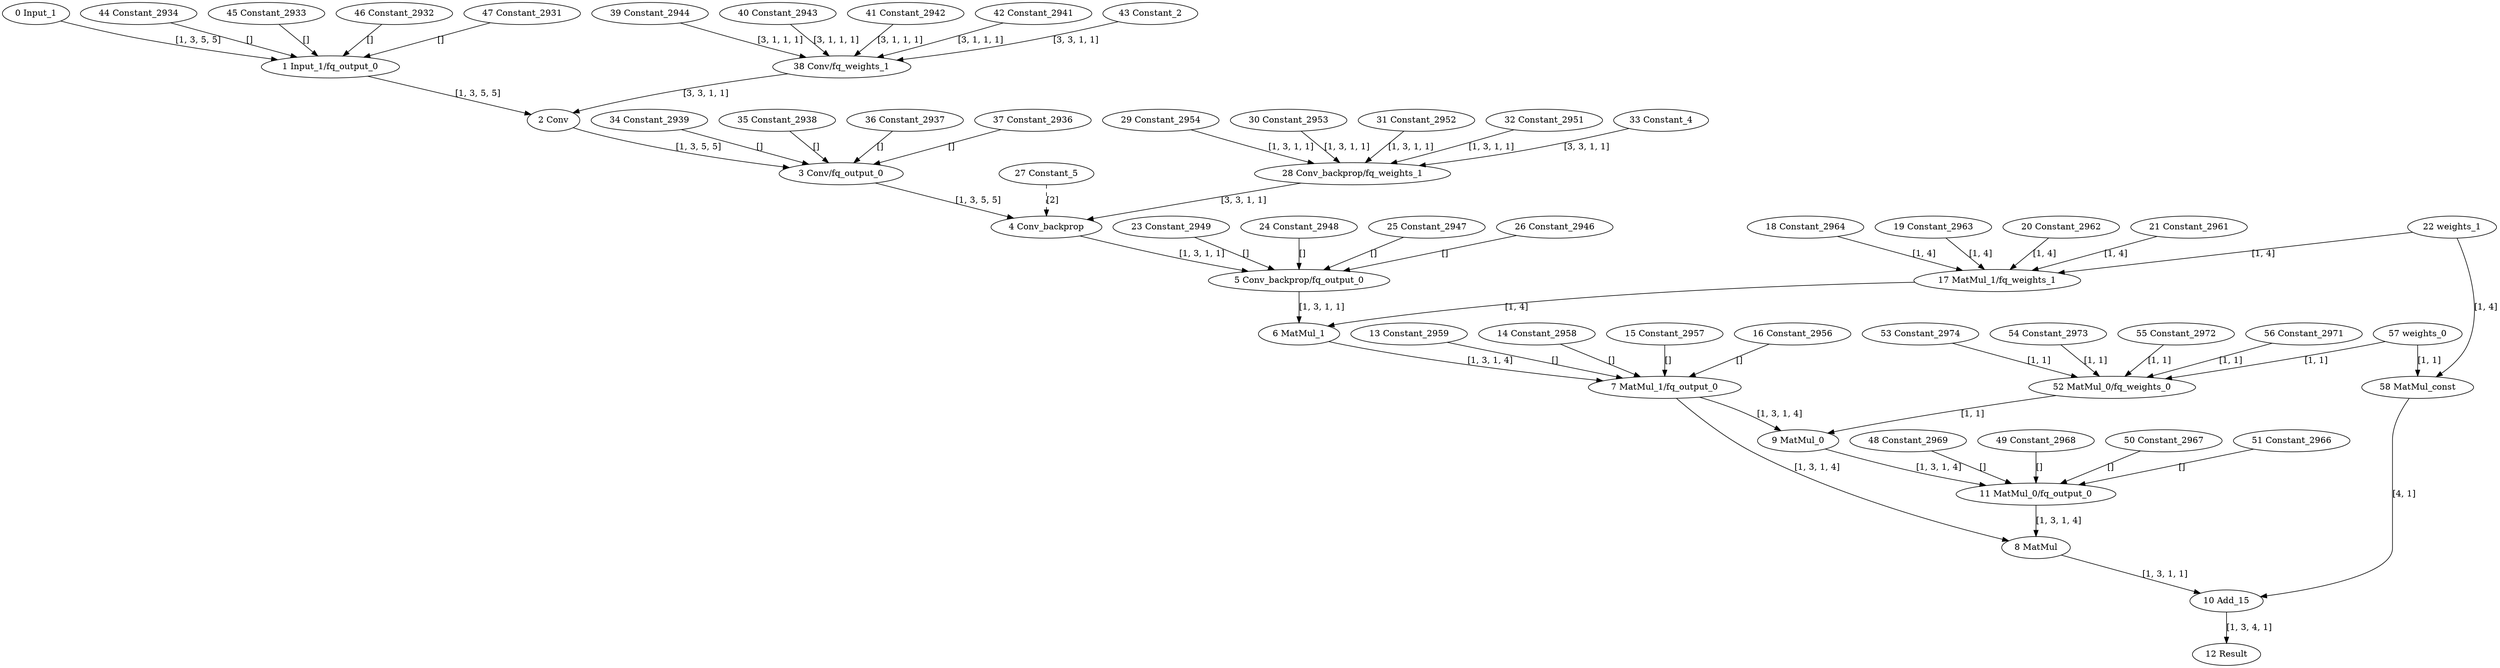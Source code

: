 strict digraph  {
"0 Input_1" [id=0, type=Parameter];
"1 Input_1/fq_output_0" [id=1, type=FakeQuantize];
"2 Conv" [id=2, type=Convolution];
"3 Conv/fq_output_0" [id=3, type=FakeQuantize];
"4 Conv_backprop" [id=4, type=ConvolutionBackpropData];
"5 Conv_backprop/fq_output_0" [id=5, type=FakeQuantize];
"6 MatMul_1" [id=6, type=MatMul];
"7 MatMul_1/fq_output_0" [id=7, type=FakeQuantize];
"8 MatMul" [id=8, type=MatMul];
"9 MatMul_0" [id=9, type=MatMul];
"10 Add_15" [id=10, type=Add];
"11 MatMul_0/fq_output_0" [id=11, type=FakeQuantize];
"12 Result" [id=12, type=Result];
"13 Constant_2959" [id=13, type=Constant];
"14 Constant_2958" [id=14, type=Constant];
"15 Constant_2957" [id=15, type=Constant];
"16 Constant_2956" [id=16, type=Constant];
"17 MatMul_1/fq_weights_1" [id=17, type=FakeQuantize];
"18 Constant_2964" [id=18, type=Constant];
"19 Constant_2963" [id=19, type=Constant];
"20 Constant_2962" [id=20, type=Constant];
"21 Constant_2961" [id=21, type=Constant];
"22 weights_1" [id=22, type=Constant];
"23 Constant_2949" [id=23, type=Constant];
"24 Constant_2948" [id=24, type=Constant];
"25 Constant_2947" [id=25, type=Constant];
"26 Constant_2946" [id=26, type=Constant];
"27 Constant_5" [id=27, type=Constant];
"28 Conv_backprop/fq_weights_1" [id=28, type=FakeQuantize];
"29 Constant_2954" [id=29, type=Constant];
"30 Constant_2953" [id=30, type=Constant];
"31 Constant_2952" [id=31, type=Constant];
"32 Constant_2951" [id=32, type=Constant];
"33 Constant_4" [id=33, type=Constant];
"34 Constant_2939" [id=34, type=Constant];
"35 Constant_2938" [id=35, type=Constant];
"36 Constant_2937" [id=36, type=Constant];
"37 Constant_2936" [id=37, type=Constant];
"38 Conv/fq_weights_1" [id=38, type=FakeQuantize];
"39 Constant_2944" [id=39, type=Constant];
"40 Constant_2943" [id=40, type=Constant];
"41 Constant_2942" [id=41, type=Constant];
"42 Constant_2941" [id=42, type=Constant];
"43 Constant_2" [id=43, type=Constant];
"44 Constant_2934" [id=44, type=Constant];
"45 Constant_2933" [id=45, type=Constant];
"46 Constant_2932" [id=46, type=Constant];
"47 Constant_2931" [id=47, type=Constant];
"48 Constant_2969" [id=48, type=Constant];
"49 Constant_2968" [id=49, type=Constant];
"50 Constant_2967" [id=50, type=Constant];
"51 Constant_2966" [id=51, type=Constant];
"52 MatMul_0/fq_weights_0" [id=52, type=FakeQuantize];
"53 Constant_2974" [id=53, type=Constant];
"54 Constant_2973" [id=54, type=Constant];
"55 Constant_2972" [id=55, type=Constant];
"56 Constant_2971" [id=56, type=Constant];
"57 weights_0" [id=57, type=Constant];
"58 MatMul_const" [id=58, type=MatMul];
"0 Input_1" -> "1 Input_1/fq_output_0"  [label="[1, 3, 5, 5]", style=solid];
"1 Input_1/fq_output_0" -> "2 Conv"  [label="[1, 3, 5, 5]", style=solid];
"2 Conv" -> "3 Conv/fq_output_0"  [label="[1, 3, 5, 5]", style=solid];
"3 Conv/fq_output_0" -> "4 Conv_backprop"  [label="[1, 3, 5, 5]", style=solid];
"4 Conv_backprop" -> "5 Conv_backprop/fq_output_0"  [label="[1, 3, 1, 1]", style=solid];
"5 Conv_backprop/fq_output_0" -> "6 MatMul_1"  [label="[1, 3, 1, 1]", style=solid];
"6 MatMul_1" -> "7 MatMul_1/fq_output_0"  [label="[1, 3, 1, 4]", style=solid];
"7 MatMul_1/fq_output_0" -> "8 MatMul"  [label="[1, 3, 1, 4]", style=solid];
"7 MatMul_1/fq_output_0" -> "9 MatMul_0"  [label="[1, 3, 1, 4]", style=solid];
"8 MatMul" -> "10 Add_15"  [label="[1, 3, 1, 1]", style=solid];
"9 MatMul_0" -> "11 MatMul_0/fq_output_0"  [label="[1, 3, 1, 4]", style=solid];
"10 Add_15" -> "12 Result"  [label="[1, 3, 4, 1]", style=solid];
"11 MatMul_0/fq_output_0" -> "8 MatMul"  [label="[1, 3, 1, 4]", style=solid];
"13 Constant_2959" -> "7 MatMul_1/fq_output_0"  [label="[]", style=solid];
"14 Constant_2958" -> "7 MatMul_1/fq_output_0"  [label="[]", style=solid];
"15 Constant_2957" -> "7 MatMul_1/fq_output_0"  [label="[]", style=solid];
"16 Constant_2956" -> "7 MatMul_1/fq_output_0"  [label="[]", style=solid];
"17 MatMul_1/fq_weights_1" -> "6 MatMul_1"  [label="[1, 4]", style=solid];
"18 Constant_2964" -> "17 MatMul_1/fq_weights_1"  [label="[1, 4]", style=solid];
"19 Constant_2963" -> "17 MatMul_1/fq_weights_1"  [label="[1, 4]", style=solid];
"20 Constant_2962" -> "17 MatMul_1/fq_weights_1"  [label="[1, 4]", style=solid];
"21 Constant_2961" -> "17 MatMul_1/fq_weights_1"  [label="[1, 4]", style=solid];
"22 weights_1" -> "17 MatMul_1/fq_weights_1"  [label="[1, 4]", style=solid];
"22 weights_1" -> "58 MatMul_const"  [label="[1, 4]", style=solid];
"23 Constant_2949" -> "5 Conv_backprop/fq_output_0"  [label="[]", style=solid];
"24 Constant_2948" -> "5 Conv_backprop/fq_output_0"  [label="[]", style=solid];
"25 Constant_2947" -> "5 Conv_backprop/fq_output_0"  [label="[]", style=solid];
"26 Constant_2946" -> "5 Conv_backprop/fq_output_0"  [label="[]", style=solid];
"27 Constant_5" -> "4 Conv_backprop"  [label="[2]", style=dashed];
"28 Conv_backprop/fq_weights_1" -> "4 Conv_backprop"  [label="[3, 3, 1, 1]", style=solid];
"29 Constant_2954" -> "28 Conv_backprop/fq_weights_1"  [label="[1, 3, 1, 1]", style=solid];
"30 Constant_2953" -> "28 Conv_backprop/fq_weights_1"  [label="[1, 3, 1, 1]", style=solid];
"31 Constant_2952" -> "28 Conv_backprop/fq_weights_1"  [label="[1, 3, 1, 1]", style=solid];
"32 Constant_2951" -> "28 Conv_backprop/fq_weights_1"  [label="[1, 3, 1, 1]", style=solid];
"33 Constant_4" -> "28 Conv_backprop/fq_weights_1"  [label="[3, 3, 1, 1]", style=solid];
"34 Constant_2939" -> "3 Conv/fq_output_0"  [label="[]", style=solid];
"35 Constant_2938" -> "3 Conv/fq_output_0"  [label="[]", style=solid];
"36 Constant_2937" -> "3 Conv/fq_output_0"  [label="[]", style=solid];
"37 Constant_2936" -> "3 Conv/fq_output_0"  [label="[]", style=solid];
"38 Conv/fq_weights_1" -> "2 Conv"  [label="[3, 3, 1, 1]", style=solid];
"39 Constant_2944" -> "38 Conv/fq_weights_1"  [label="[3, 1, 1, 1]", style=solid];
"40 Constant_2943" -> "38 Conv/fq_weights_1"  [label="[3, 1, 1, 1]", style=solid];
"41 Constant_2942" -> "38 Conv/fq_weights_1"  [label="[3, 1, 1, 1]", style=solid];
"42 Constant_2941" -> "38 Conv/fq_weights_1"  [label="[3, 1, 1, 1]", style=solid];
"43 Constant_2" -> "38 Conv/fq_weights_1"  [label="[3, 3, 1, 1]", style=solid];
"44 Constant_2934" -> "1 Input_1/fq_output_0"  [label="[]", style=solid];
"45 Constant_2933" -> "1 Input_1/fq_output_0"  [label="[]", style=solid];
"46 Constant_2932" -> "1 Input_1/fq_output_0"  [label="[]", style=solid];
"47 Constant_2931" -> "1 Input_1/fq_output_0"  [label="[]", style=solid];
"48 Constant_2969" -> "11 MatMul_0/fq_output_0"  [label="[]", style=solid];
"49 Constant_2968" -> "11 MatMul_0/fq_output_0"  [label="[]", style=solid];
"50 Constant_2967" -> "11 MatMul_0/fq_output_0"  [label="[]", style=solid];
"51 Constant_2966" -> "11 MatMul_0/fq_output_0"  [label="[]", style=solid];
"52 MatMul_0/fq_weights_0" -> "9 MatMul_0"  [label="[1, 1]", style=solid];
"53 Constant_2974" -> "52 MatMul_0/fq_weights_0"  [label="[1, 1]", style=solid];
"54 Constant_2973" -> "52 MatMul_0/fq_weights_0"  [label="[1, 1]", style=solid];
"55 Constant_2972" -> "52 MatMul_0/fq_weights_0"  [label="[1, 1]", style=solid];
"56 Constant_2971" -> "52 MatMul_0/fq_weights_0"  [label="[1, 1]", style=solid];
"57 weights_0" -> "52 MatMul_0/fq_weights_0"  [label="[1, 1]", style=solid];
"57 weights_0" -> "58 MatMul_const"  [label="[1, 1]", style=solid];
"58 MatMul_const" -> "10 Add_15"  [label="[4, 1]", style=solid];
}
